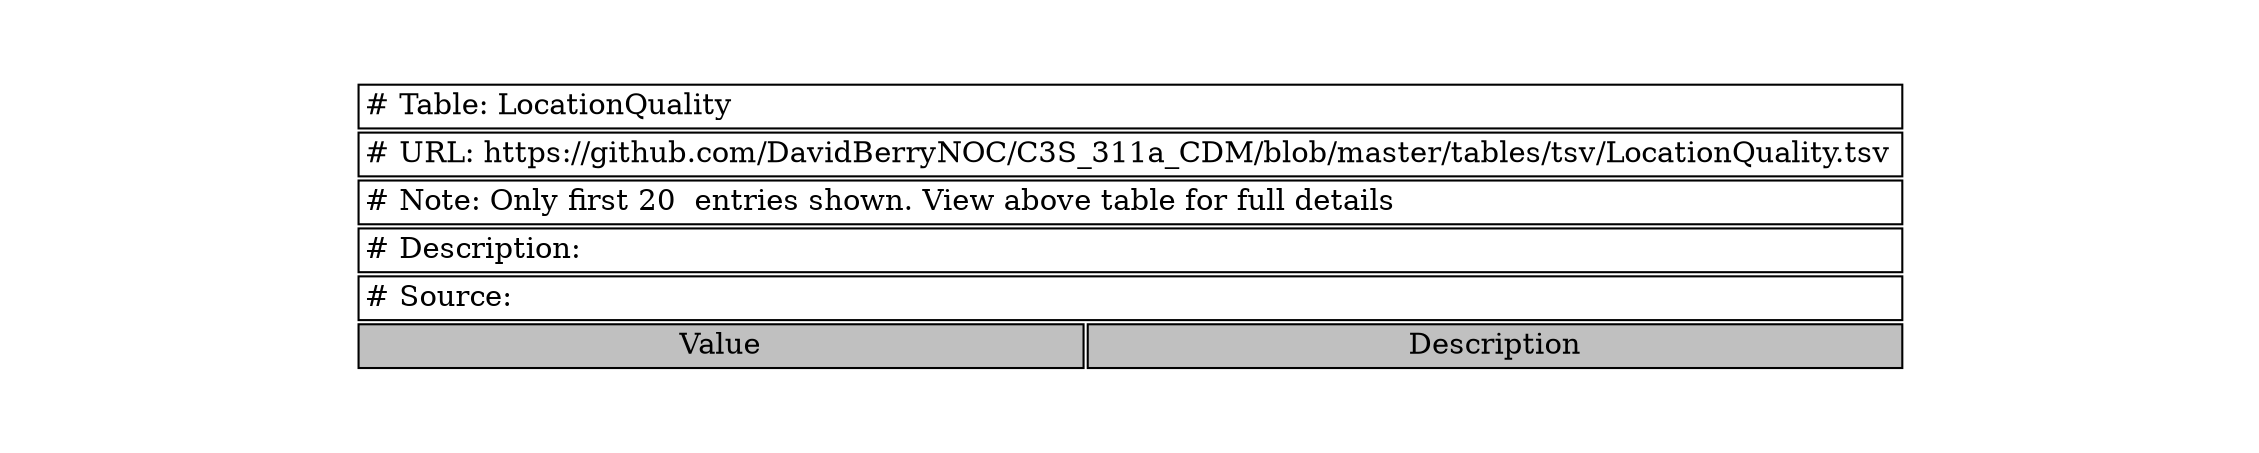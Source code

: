 digraph LocationQuality {
node [color=white]
LocationQuality [label=<<TABLE BORDER="0" CELLBORDER="1" CELLSPACING="2" COLOR="BLACK">
<TR><TD COLSPAN="2" ALIGN="left" PORT="head"># Table: LocationQuality</TD></TR>
<TR><TD COLSPAN="2" ALIGN="left"># URL: https://github.com/DavidBerryNOC/C3S_311a_CDM/blob/master/tables/tsv/LocationQuality.tsv</TD></TR>
<TR><TD COLSPAN="2" ALIGN="left"># Note: Only first 20  entries shown. View above table for full details</TD></TR>
<TR><TD ALIGN="left" COLSPAN="2"># Description:</TD></TR>
<TR><TD ALIGN="left" COLSPAN="2"># Source:</TD></TR>
<TR><TD BGCOLOR="GRAY">Value</TD><TD BGCOLOR="GRAY">Description</TD></TR>
</TABLE>>];
}
